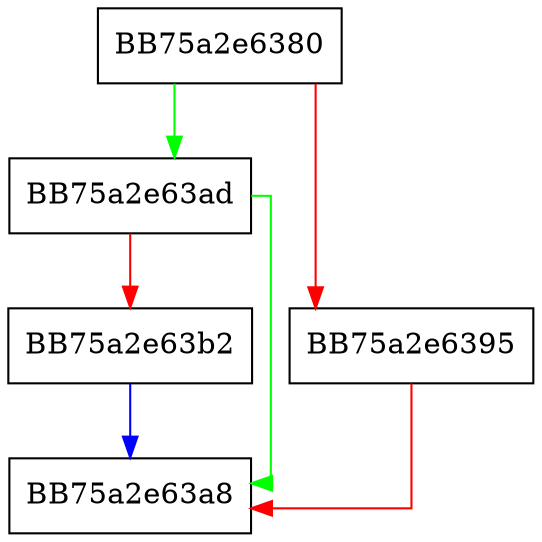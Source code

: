 digraph StringCchVPrintfW {
  node [shape="box"];
  graph [splines=ortho];
  BB75a2e6380 -> BB75a2e63ad [color="green"];
  BB75a2e6380 -> BB75a2e6395 [color="red"];
  BB75a2e6395 -> BB75a2e63a8 [color="red"];
  BB75a2e63ad -> BB75a2e63a8 [color="green"];
  BB75a2e63ad -> BB75a2e63b2 [color="red"];
  BB75a2e63b2 -> BB75a2e63a8 [color="blue"];
}